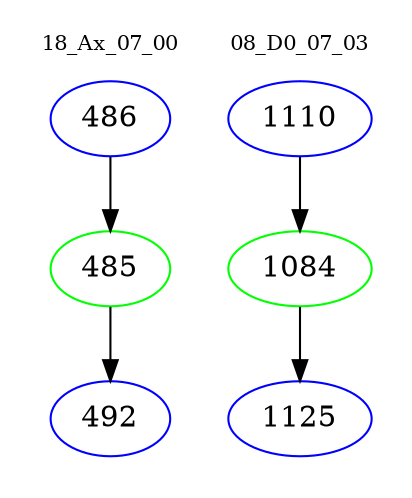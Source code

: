 digraph{
subgraph cluster_0 {
color = white
label = "18_Ax_07_00";
fontsize=10;
T0_486 [label="486", color="blue"]
T0_486 -> T0_485 [color="black"]
T0_485 [label="485", color="green"]
T0_485 -> T0_492 [color="black"]
T0_492 [label="492", color="blue"]
}
subgraph cluster_1 {
color = white
label = "08_D0_07_03";
fontsize=10;
T1_1110 [label="1110", color="blue"]
T1_1110 -> T1_1084 [color="black"]
T1_1084 [label="1084", color="green"]
T1_1084 -> T1_1125 [color="black"]
T1_1125 [label="1125", color="blue"]
}
}
